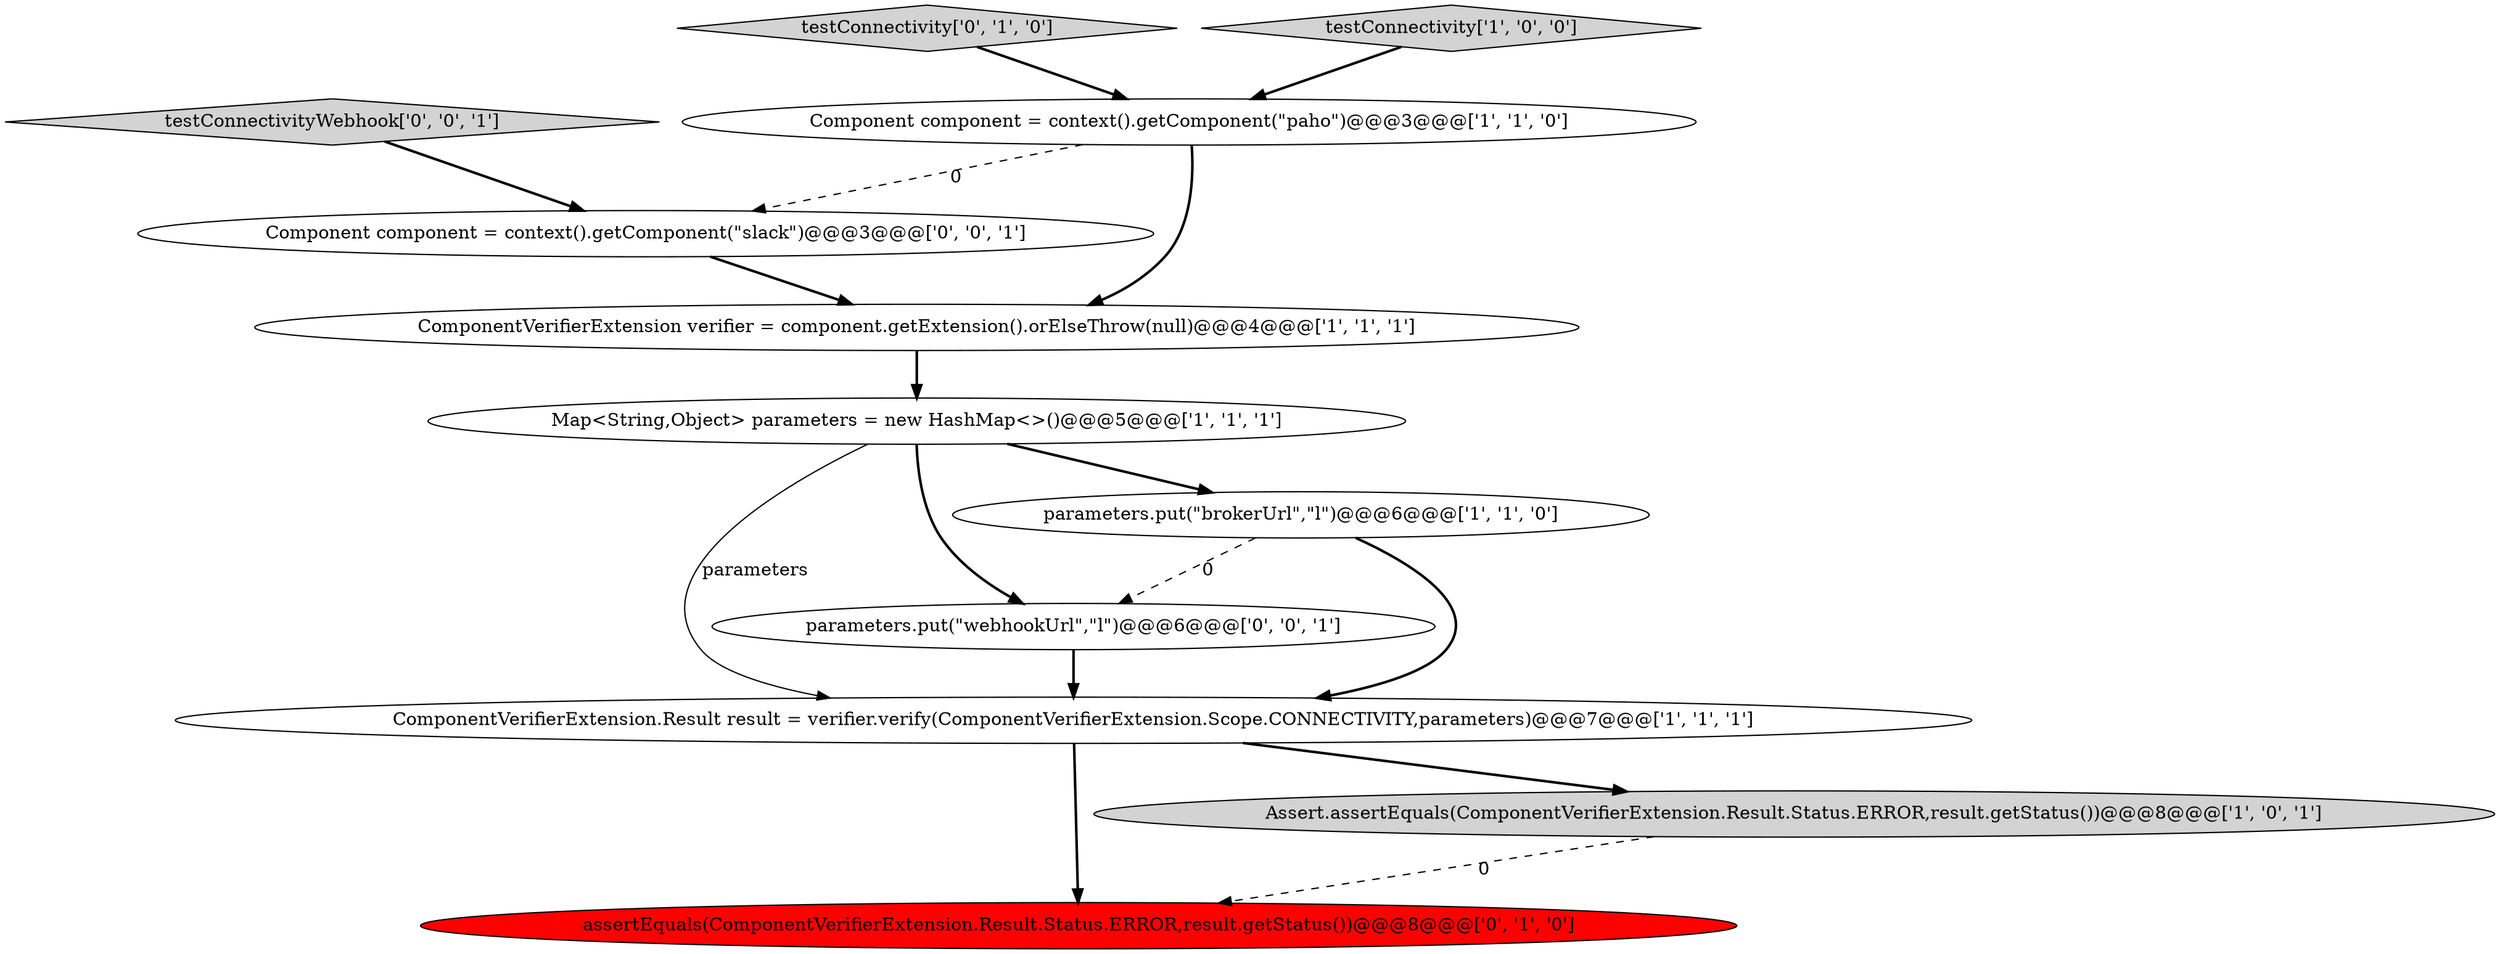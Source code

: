 digraph {
7 [style = filled, label = "assertEquals(ComponentVerifierExtension.Result.Status.ERROR,result.getStatus())@@@8@@@['0', '1', '0']", fillcolor = red, shape = ellipse image = "AAA1AAABBB2BBB"];
0 [style = filled, label = "ComponentVerifierExtension verifier = component.getExtension().orElseThrow(null)@@@4@@@['1', '1', '1']", fillcolor = white, shape = ellipse image = "AAA0AAABBB1BBB"];
6 [style = filled, label = "ComponentVerifierExtension.Result result = verifier.verify(ComponentVerifierExtension.Scope.CONNECTIVITY,parameters)@@@7@@@['1', '1', '1']", fillcolor = white, shape = ellipse image = "AAA0AAABBB1BBB"];
9 [style = filled, label = "testConnectivityWebhook['0', '0', '1']", fillcolor = lightgray, shape = diamond image = "AAA0AAABBB3BBB"];
11 [style = filled, label = "Component component = context().getComponent(\"slack\")@@@3@@@['0', '0', '1']", fillcolor = white, shape = ellipse image = "AAA0AAABBB3BBB"];
2 [style = filled, label = "Map<String,Object> parameters = new HashMap<>()@@@5@@@['1', '1', '1']", fillcolor = white, shape = ellipse image = "AAA0AAABBB1BBB"];
5 [style = filled, label = "Component component = context().getComponent(\"paho\")@@@3@@@['1', '1', '0']", fillcolor = white, shape = ellipse image = "AAA0AAABBB1BBB"];
3 [style = filled, label = "Assert.assertEquals(ComponentVerifierExtension.Result.Status.ERROR,result.getStatus())@@@8@@@['1', '0', '1']", fillcolor = lightgray, shape = ellipse image = "AAA0AAABBB1BBB"];
10 [style = filled, label = "parameters.put(\"webhookUrl\",\"l\")@@@6@@@['0', '0', '1']", fillcolor = white, shape = ellipse image = "AAA0AAABBB3BBB"];
1 [style = filled, label = "parameters.put(\"brokerUrl\",\"l\")@@@6@@@['1', '1', '0']", fillcolor = white, shape = ellipse image = "AAA0AAABBB1BBB"];
8 [style = filled, label = "testConnectivity['0', '1', '0']", fillcolor = lightgray, shape = diamond image = "AAA0AAABBB2BBB"];
4 [style = filled, label = "testConnectivity['1', '0', '0']", fillcolor = lightgray, shape = diamond image = "AAA0AAABBB1BBB"];
6->3 [style = bold, label=""];
11->0 [style = bold, label=""];
1->6 [style = bold, label=""];
1->10 [style = dashed, label="0"];
2->6 [style = solid, label="parameters"];
9->11 [style = bold, label=""];
6->7 [style = bold, label=""];
5->0 [style = bold, label=""];
8->5 [style = bold, label=""];
2->10 [style = bold, label=""];
5->11 [style = dashed, label="0"];
3->7 [style = dashed, label="0"];
4->5 [style = bold, label=""];
10->6 [style = bold, label=""];
2->1 [style = bold, label=""];
0->2 [style = bold, label=""];
}
